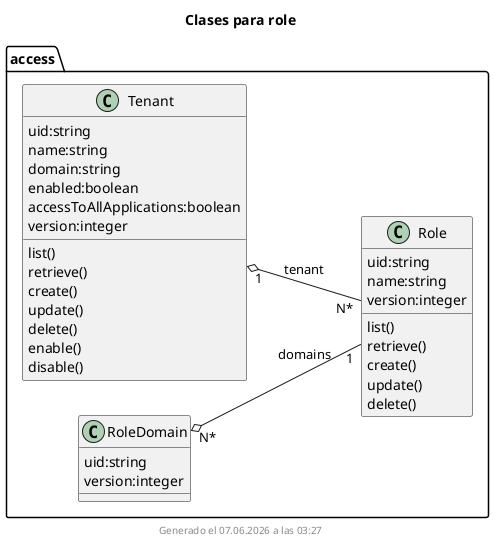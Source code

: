 ' @autogenerated
@startuml
left to right direction
title Clases para role
class access.Tenant{
uid:string
name:string
domain:string
enabled:boolean
accessToAllApplications:boolean
version:integer
list()
retrieve()
create()
update()
delete()
enable()
disable()
}
class access.RoleDomain{
uid:string
version:integer
}
class access.Role{
uid:string
name:string
version:integer
list()
retrieve()
create()
update()
delete()
}
access.Tenant "1"  o--  "N*" access.Role: tenant
access.RoleDomain "N*"  o--  "1" access.Role: domains

footer Generado el %date("dd.MM.yyyy' a las 'HH:mm")
@enduml
